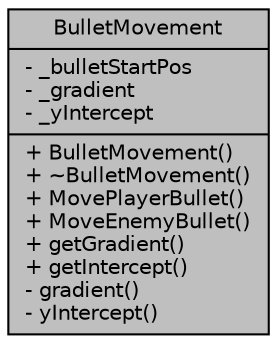 digraph "BulletMovement"
{
  edge [fontname="Helvetica",fontsize="10",labelfontname="Helvetica",labelfontsize="10"];
  node [fontname="Helvetica",fontsize="10",shape=record];
  Node1 [label="{BulletMovement\n|- _bulletStartPos\l- _gradient\l- _yIntercept\l|+ BulletMovement()\l+ ~BulletMovement()\l+ MovePlayerBullet()\l+ MoveEnemyBullet()\l+ getGradient()\l+ getIntercept()\l- gradient()\l- yIntercept()\l}",height=0.2,width=0.4,color="black", fillcolor="grey75", style="filled", fontcolor="black"];
}
